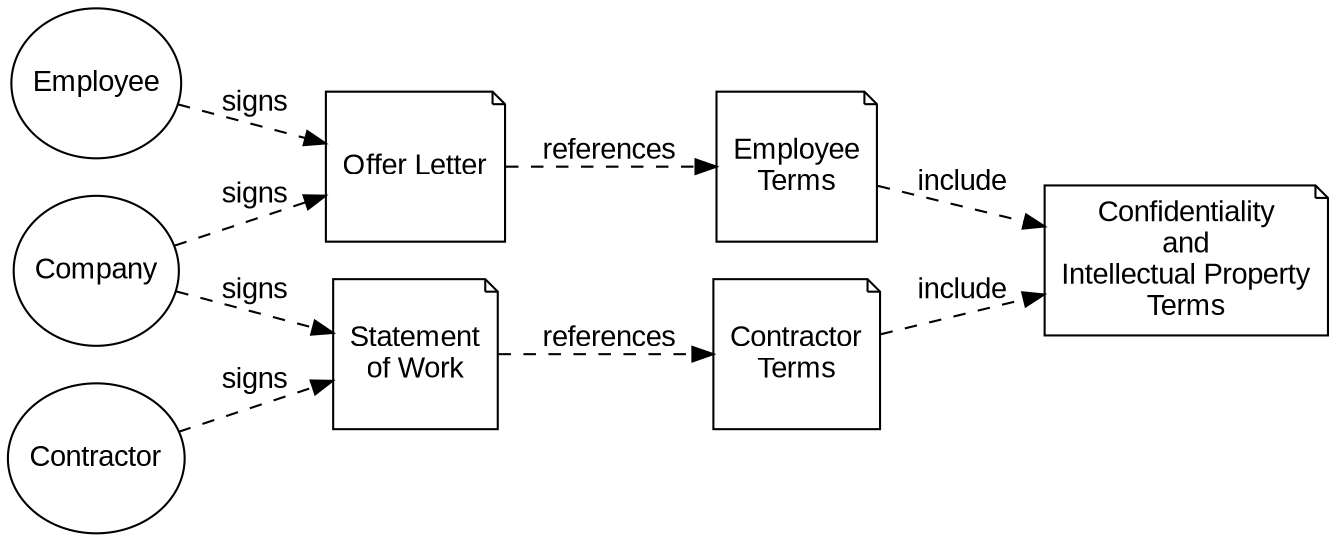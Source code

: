 digraph {
  node[height=1,fontname="Arial"];
  graph[fontname="Arial"];
  edge[fontname="Arial",style=dashed];
  rankdir=LR;
  Employee;
  Contractor;
  OfferLetter[label="Offer Letter",shape=note];
  SOW[label="Statement\nof Work",shape=note];
  EmployeeTerms[label="Employee\nTerms",shape=note];
  ContractorTerms[label="Contractor\nTerms",shape=note];
  CIP[label="Confidentiality\nand\nIntellectual Property\nTerms",shape=note];
  Company -> {OfferLetter, SOW} [label="signs"];
  Employee -> OfferLetter [label="signs"];
  OfferLetter -> EmployeeTerms [label="references"];
  Contractor -> SOW [label="signs"];
  SOW -> ContractorTerms [label="references"];
  {ContractorTerms, EmployeeTerms} -> CIP [label="include"];
}
